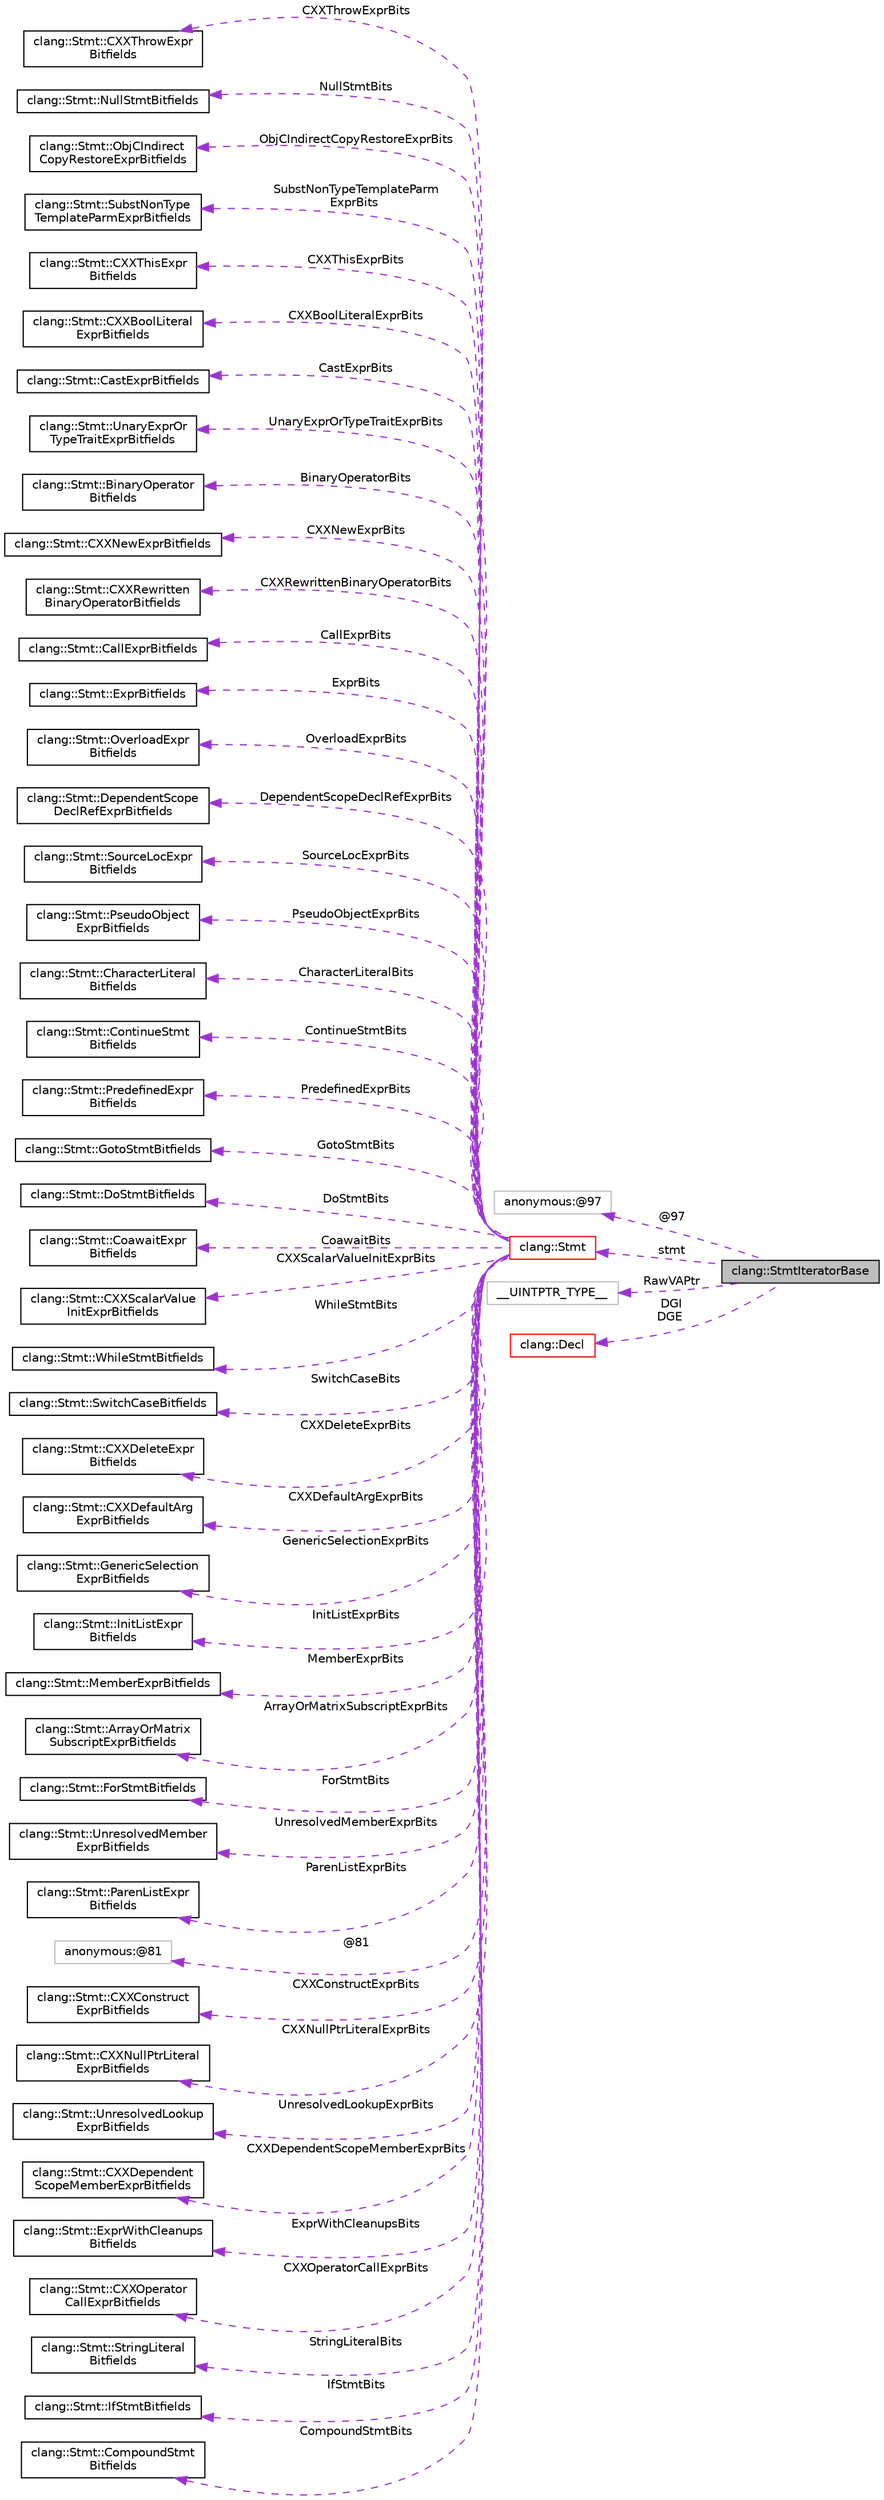 digraph "clang::StmtIteratorBase"
{
 // LATEX_PDF_SIZE
  bgcolor="transparent";
  edge [fontname="Helvetica",fontsize="10",labelfontname="Helvetica",labelfontsize="10"];
  node [fontname="Helvetica",fontsize="10",shape=record];
  rankdir="LR";
  Node1 [label="clang::StmtIteratorBase",height=0.2,width=0.4,color="black", fillcolor="grey75", style="filled", fontcolor="black",tooltip=" "];
  Node2 -> Node1 [dir="back",color="darkorchid3",fontsize="10",style="dashed",label=" @97" ,fontname="Helvetica"];
  Node2 [label="anonymous:@97",height=0.2,width=0.4,color="grey75",tooltip=" "];
  Node3 -> Node1 [dir="back",color="darkorchid3",fontsize="10",style="dashed",label=" stmt" ,fontname="Helvetica"];
  Node3 [label="clang::Stmt",height=0.2,width=0.4,color="red",URL="$classclang_1_1Stmt.html",tooltip="Stmt - This represents one statement."];
  Node4 -> Node3 [dir="back",color="darkorchid3",fontsize="10",style="dashed",label=" CXXThrowExprBits" ,fontname="Helvetica"];
  Node4 [label="clang::Stmt::CXXThrowExpr\lBitfields",height=0.2,width=0.4,color="black",URL="$classclang_1_1Stmt_1_1CXXThrowExprBitfields.html",tooltip=" "];
  Node5 -> Node3 [dir="back",color="darkorchid3",fontsize="10",style="dashed",label=" NullStmtBits" ,fontname="Helvetica"];
  Node5 [label="clang::Stmt::NullStmtBitfields",height=0.2,width=0.4,color="black",URL="$classclang_1_1Stmt_1_1NullStmtBitfields.html",tooltip=" "];
  Node6 -> Node3 [dir="back",color="darkorchid3",fontsize="10",style="dashed",label=" ObjCIndirectCopyRestoreExprBits" ,fontname="Helvetica"];
  Node6 [label="clang::Stmt::ObjCIndirect\lCopyRestoreExprBitfields",height=0.2,width=0.4,color="black",URL="$classclang_1_1Stmt_1_1ObjCIndirectCopyRestoreExprBitfields.html",tooltip=" "];
  Node7 -> Node3 [dir="back",color="darkorchid3",fontsize="10",style="dashed",label=" SubstNonTypeTemplateParm\lExprBits" ,fontname="Helvetica"];
  Node7 [label="clang::Stmt::SubstNonType\lTemplateParmExprBitfields",height=0.2,width=0.4,color="black",URL="$classclang_1_1Stmt_1_1SubstNonTypeTemplateParmExprBitfields.html",tooltip=" "];
  Node8 -> Node3 [dir="back",color="darkorchid3",fontsize="10",style="dashed",label=" CXXThisExprBits" ,fontname="Helvetica"];
  Node8 [label="clang::Stmt::CXXThisExpr\lBitfields",height=0.2,width=0.4,color="black",URL="$classclang_1_1Stmt_1_1CXXThisExprBitfields.html",tooltip=" "];
  Node9 -> Node3 [dir="back",color="darkorchid3",fontsize="10",style="dashed",label=" CXXBoolLiteralExprBits" ,fontname="Helvetica"];
  Node9 [label="clang::Stmt::CXXBoolLiteral\lExprBitfields",height=0.2,width=0.4,color="black",URL="$classclang_1_1Stmt_1_1CXXBoolLiteralExprBitfields.html",tooltip=" "];
  Node10 -> Node3 [dir="back",color="darkorchid3",fontsize="10",style="dashed",label=" CastExprBits" ,fontname="Helvetica"];
  Node10 [label="clang::Stmt::CastExprBitfields",height=0.2,width=0.4,color="black",URL="$classclang_1_1Stmt_1_1CastExprBitfields.html",tooltip=" "];
  Node11 -> Node3 [dir="back",color="darkorchid3",fontsize="10",style="dashed",label=" UnaryExprOrTypeTraitExprBits" ,fontname="Helvetica"];
  Node11 [label="clang::Stmt::UnaryExprOr\lTypeTraitExprBitfields",height=0.2,width=0.4,color="black",URL="$classclang_1_1Stmt_1_1UnaryExprOrTypeTraitExprBitfields.html",tooltip=" "];
  Node12 -> Node3 [dir="back",color="darkorchid3",fontsize="10",style="dashed",label=" BinaryOperatorBits" ,fontname="Helvetica"];
  Node12 [label="clang::Stmt::BinaryOperator\lBitfields",height=0.2,width=0.4,color="black",URL="$classclang_1_1Stmt_1_1BinaryOperatorBitfields.html",tooltip=" "];
  Node13 -> Node3 [dir="back",color="darkorchid3",fontsize="10",style="dashed",label=" CXXNewExprBits" ,fontname="Helvetica"];
  Node13 [label="clang::Stmt::CXXNewExprBitfields",height=0.2,width=0.4,color="black",URL="$classclang_1_1Stmt_1_1CXXNewExprBitfields.html",tooltip=" "];
  Node14 -> Node3 [dir="back",color="darkorchid3",fontsize="10",style="dashed",label=" CXXRewrittenBinaryOperatorBits" ,fontname="Helvetica"];
  Node14 [label="clang::Stmt::CXXRewritten\lBinaryOperatorBitfields",height=0.2,width=0.4,color="black",URL="$classclang_1_1Stmt_1_1CXXRewrittenBinaryOperatorBitfields.html",tooltip=" "];
  Node15 -> Node3 [dir="back",color="darkorchid3",fontsize="10",style="dashed",label=" CallExprBits" ,fontname="Helvetica"];
  Node15 [label="clang::Stmt::CallExprBitfields",height=0.2,width=0.4,color="black",URL="$classclang_1_1Stmt_1_1CallExprBitfields.html",tooltip=" "];
  Node16 -> Node3 [dir="back",color="darkorchid3",fontsize="10",style="dashed",label=" ExprBits" ,fontname="Helvetica"];
  Node16 [label="clang::Stmt::ExprBitfields",height=0.2,width=0.4,color="black",URL="$classclang_1_1Stmt_1_1ExprBitfields.html",tooltip=" "];
  Node17 -> Node3 [dir="back",color="darkorchid3",fontsize="10",style="dashed",label=" OverloadExprBits" ,fontname="Helvetica"];
  Node17 [label="clang::Stmt::OverloadExpr\lBitfields",height=0.2,width=0.4,color="black",URL="$classclang_1_1Stmt_1_1OverloadExprBitfields.html",tooltip=" "];
  Node18 -> Node3 [dir="back",color="darkorchid3",fontsize="10",style="dashed",label=" DependentScopeDeclRefExprBits" ,fontname="Helvetica"];
  Node18 [label="clang::Stmt::DependentScope\lDeclRefExprBitfields",height=0.2,width=0.4,color="black",URL="$classclang_1_1Stmt_1_1DependentScopeDeclRefExprBitfields.html",tooltip=" "];
  Node19 -> Node3 [dir="back",color="darkorchid3",fontsize="10",style="dashed",label=" SourceLocExprBits" ,fontname="Helvetica"];
  Node19 [label="clang::Stmt::SourceLocExpr\lBitfields",height=0.2,width=0.4,color="black",URL="$classclang_1_1Stmt_1_1SourceLocExprBitfields.html",tooltip=" "];
  Node20 -> Node3 [dir="back",color="darkorchid3",fontsize="10",style="dashed",label=" PseudoObjectExprBits" ,fontname="Helvetica"];
  Node20 [label="clang::Stmt::PseudoObject\lExprBitfields",height=0.2,width=0.4,color="black",URL="$classclang_1_1Stmt_1_1PseudoObjectExprBitfields.html",tooltip=" "];
  Node21 -> Node3 [dir="back",color="darkorchid3",fontsize="10",style="dashed",label=" CharacterLiteralBits" ,fontname="Helvetica"];
  Node21 [label="clang::Stmt::CharacterLiteral\lBitfields",height=0.2,width=0.4,color="black",URL="$classclang_1_1Stmt_1_1CharacterLiteralBitfields.html",tooltip=" "];
  Node22 -> Node3 [dir="back",color="darkorchid3",fontsize="10",style="dashed",label=" ContinueStmtBits" ,fontname="Helvetica"];
  Node22 [label="clang::Stmt::ContinueStmt\lBitfields",height=0.2,width=0.4,color="black",URL="$classclang_1_1Stmt_1_1ContinueStmtBitfields.html",tooltip=" "];
  Node23 -> Node3 [dir="back",color="darkorchid3",fontsize="10",style="dashed",label=" PredefinedExprBits" ,fontname="Helvetica"];
  Node23 [label="clang::Stmt::PredefinedExpr\lBitfields",height=0.2,width=0.4,color="black",URL="$classclang_1_1Stmt_1_1PredefinedExprBitfields.html",tooltip=" "];
  Node24 -> Node3 [dir="back",color="darkorchid3",fontsize="10",style="dashed",label=" GotoStmtBits" ,fontname="Helvetica"];
  Node24 [label="clang::Stmt::GotoStmtBitfields",height=0.2,width=0.4,color="black",URL="$classclang_1_1Stmt_1_1GotoStmtBitfields.html",tooltip=" "];
  Node25 -> Node3 [dir="back",color="darkorchid3",fontsize="10",style="dashed",label=" DoStmtBits" ,fontname="Helvetica"];
  Node25 [label="clang::Stmt::DoStmtBitfields",height=0.2,width=0.4,color="black",URL="$classclang_1_1Stmt_1_1DoStmtBitfields.html",tooltip=" "];
  Node26 -> Node3 [dir="back",color="darkorchid3",fontsize="10",style="dashed",label=" CoawaitBits" ,fontname="Helvetica"];
  Node26 [label="clang::Stmt::CoawaitExpr\lBitfields",height=0.2,width=0.4,color="black",URL="$classclang_1_1Stmt_1_1CoawaitExprBitfields.html",tooltip=" "];
  Node27 -> Node3 [dir="back",color="darkorchid3",fontsize="10",style="dashed",label=" CXXScalarValueInitExprBits" ,fontname="Helvetica"];
  Node27 [label="clang::Stmt::CXXScalarValue\lInitExprBitfields",height=0.2,width=0.4,color="black",URL="$classclang_1_1Stmt_1_1CXXScalarValueInitExprBitfields.html",tooltip=" "];
  Node28 -> Node3 [dir="back",color="darkorchid3",fontsize="10",style="dashed",label=" WhileStmtBits" ,fontname="Helvetica"];
  Node28 [label="clang::Stmt::WhileStmtBitfields",height=0.2,width=0.4,color="black",URL="$classclang_1_1Stmt_1_1WhileStmtBitfields.html",tooltip=" "];
  Node29 -> Node3 [dir="back",color="darkorchid3",fontsize="10",style="dashed",label=" SwitchCaseBits" ,fontname="Helvetica"];
  Node29 [label="clang::Stmt::SwitchCaseBitfields",height=0.2,width=0.4,color="black",URL="$classclang_1_1Stmt_1_1SwitchCaseBitfields.html",tooltip=" "];
  Node30 -> Node3 [dir="back",color="darkorchid3",fontsize="10",style="dashed",label=" CXXDeleteExprBits" ,fontname="Helvetica"];
  Node30 [label="clang::Stmt::CXXDeleteExpr\lBitfields",height=0.2,width=0.4,color="black",URL="$classclang_1_1Stmt_1_1CXXDeleteExprBitfields.html",tooltip=" "];
  Node31 -> Node3 [dir="back",color="darkorchid3",fontsize="10",style="dashed",label=" CXXDefaultArgExprBits" ,fontname="Helvetica"];
  Node31 [label="clang::Stmt::CXXDefaultArg\lExprBitfields",height=0.2,width=0.4,color="black",URL="$classclang_1_1Stmt_1_1CXXDefaultArgExprBitfields.html",tooltip=" "];
  Node32 -> Node3 [dir="back",color="darkorchid3",fontsize="10",style="dashed",label=" GenericSelectionExprBits" ,fontname="Helvetica"];
  Node32 [label="clang::Stmt::GenericSelection\lExprBitfields",height=0.2,width=0.4,color="black",URL="$classclang_1_1Stmt_1_1GenericSelectionExprBitfields.html",tooltip=" "];
  Node33 -> Node3 [dir="back",color="darkorchid3",fontsize="10",style="dashed",label=" InitListExprBits" ,fontname="Helvetica"];
  Node33 [label="clang::Stmt::InitListExpr\lBitfields",height=0.2,width=0.4,color="black",URL="$classclang_1_1Stmt_1_1InitListExprBitfields.html",tooltip=" "];
  Node34 -> Node3 [dir="back",color="darkorchid3",fontsize="10",style="dashed",label=" MemberExprBits" ,fontname="Helvetica"];
  Node34 [label="clang::Stmt::MemberExprBitfields",height=0.2,width=0.4,color="black",URL="$classclang_1_1Stmt_1_1MemberExprBitfields.html",tooltip=" "];
  Node35 -> Node3 [dir="back",color="darkorchid3",fontsize="10",style="dashed",label=" ArrayOrMatrixSubscriptExprBits" ,fontname="Helvetica"];
  Node35 [label="clang::Stmt::ArrayOrMatrix\lSubscriptExprBitfields",height=0.2,width=0.4,color="black",URL="$classclang_1_1Stmt_1_1ArrayOrMatrixSubscriptExprBitfields.html",tooltip=" "];
  Node36 -> Node3 [dir="back",color="darkorchid3",fontsize="10",style="dashed",label=" ForStmtBits" ,fontname="Helvetica"];
  Node36 [label="clang::Stmt::ForStmtBitfields",height=0.2,width=0.4,color="black",URL="$classclang_1_1Stmt_1_1ForStmtBitfields.html",tooltip=" "];
  Node37 -> Node3 [dir="back",color="darkorchid3",fontsize="10",style="dashed",label=" UnresolvedMemberExprBits" ,fontname="Helvetica"];
  Node37 [label="clang::Stmt::UnresolvedMember\lExprBitfields",height=0.2,width=0.4,color="black",URL="$classclang_1_1Stmt_1_1UnresolvedMemberExprBitfields.html",tooltip=" "];
  Node38 -> Node3 [dir="back",color="darkorchid3",fontsize="10",style="dashed",label=" ParenListExprBits" ,fontname="Helvetica"];
  Node38 [label="clang::Stmt::ParenListExpr\lBitfields",height=0.2,width=0.4,color="black",URL="$classclang_1_1Stmt_1_1ParenListExprBitfields.html",tooltip=" "];
  Node39 -> Node3 [dir="back",color="darkorchid3",fontsize="10",style="dashed",label=" @81" ,fontname="Helvetica"];
  Node39 [label="anonymous:@81",height=0.2,width=0.4,color="grey75",tooltip=" "];
  Node40 -> Node3 [dir="back",color="darkorchid3",fontsize="10",style="dashed",label=" CXXConstructExprBits" ,fontname="Helvetica"];
  Node40 [label="clang::Stmt::CXXConstruct\lExprBitfields",height=0.2,width=0.4,color="black",URL="$classclang_1_1Stmt_1_1CXXConstructExprBitfields.html",tooltip=" "];
  Node41 -> Node3 [dir="back",color="darkorchid3",fontsize="10",style="dashed",label=" CXXNullPtrLiteralExprBits" ,fontname="Helvetica"];
  Node41 [label="clang::Stmt::CXXNullPtrLiteral\lExprBitfields",height=0.2,width=0.4,color="black",URL="$classclang_1_1Stmt_1_1CXXNullPtrLiteralExprBitfields.html",tooltip=" "];
  Node42 -> Node3 [dir="back",color="darkorchid3",fontsize="10",style="dashed",label=" UnresolvedLookupExprBits" ,fontname="Helvetica"];
  Node42 [label="clang::Stmt::UnresolvedLookup\lExprBitfields",height=0.2,width=0.4,color="black",URL="$classclang_1_1Stmt_1_1UnresolvedLookupExprBitfields.html",tooltip=" "];
  Node43 -> Node3 [dir="back",color="darkorchid3",fontsize="10",style="dashed",label=" CXXDependentScopeMemberExprBits" ,fontname="Helvetica"];
  Node43 [label="clang::Stmt::CXXDependent\lScopeMemberExprBitfields",height=0.2,width=0.4,color="black",URL="$classclang_1_1Stmt_1_1CXXDependentScopeMemberExprBitfields.html",tooltip=" "];
  Node44 -> Node3 [dir="back",color="darkorchid3",fontsize="10",style="dashed",label=" ExprWithCleanupsBits" ,fontname="Helvetica"];
  Node44 [label="clang::Stmt::ExprWithCleanups\lBitfields",height=0.2,width=0.4,color="black",URL="$classclang_1_1Stmt_1_1ExprWithCleanupsBitfields.html",tooltip=" "];
  Node45 -> Node3 [dir="back",color="darkorchid3",fontsize="10",style="dashed",label=" CXXOperatorCallExprBits" ,fontname="Helvetica"];
  Node45 [label="clang::Stmt::CXXOperator\lCallExprBitfields",height=0.2,width=0.4,color="black",URL="$classclang_1_1Stmt_1_1CXXOperatorCallExprBitfields.html",tooltip=" "];
  Node46 -> Node3 [dir="back",color="darkorchid3",fontsize="10",style="dashed",label=" StringLiteralBits" ,fontname="Helvetica"];
  Node46 [label="clang::Stmt::StringLiteral\lBitfields",height=0.2,width=0.4,color="black",URL="$classclang_1_1Stmt_1_1StringLiteralBitfields.html",tooltip=" "];
  Node47 -> Node3 [dir="back",color="darkorchid3",fontsize="10",style="dashed",label=" IfStmtBits" ,fontname="Helvetica"];
  Node47 [label="clang::Stmt::IfStmtBitfields",height=0.2,width=0.4,color="black",URL="$classclang_1_1Stmt_1_1IfStmtBitfields.html",tooltip=" "];
  Node48 -> Node3 [dir="back",color="darkorchid3",fontsize="10",style="dashed",label=" CompoundStmtBits" ,fontname="Helvetica"];
  Node48 [label="clang::Stmt::CompoundStmt\lBitfields",height=0.2,width=0.4,color="black",URL="$classclang_1_1Stmt_1_1CompoundStmtBitfields.html",tooltip=" "];
  Node67 -> Node1 [dir="back",color="darkorchid3",fontsize="10",style="dashed",label=" RawVAPtr" ,fontname="Helvetica"];
  Node67 [label="__UINTPTR_TYPE__",height=0.2,width=0.4,color="grey75",tooltip=" "];
  Node68 -> Node1 [dir="back",color="darkorchid3",fontsize="10",style="dashed",label=" DGI\nDGE" ,fontname="Helvetica"];
  Node68 [label="clang::Decl",height=0.2,width=0.4,color="red",URL="$classclang_1_1Decl.html",tooltip="Decl - This represents one declaration (or definition), e.g."];
}
